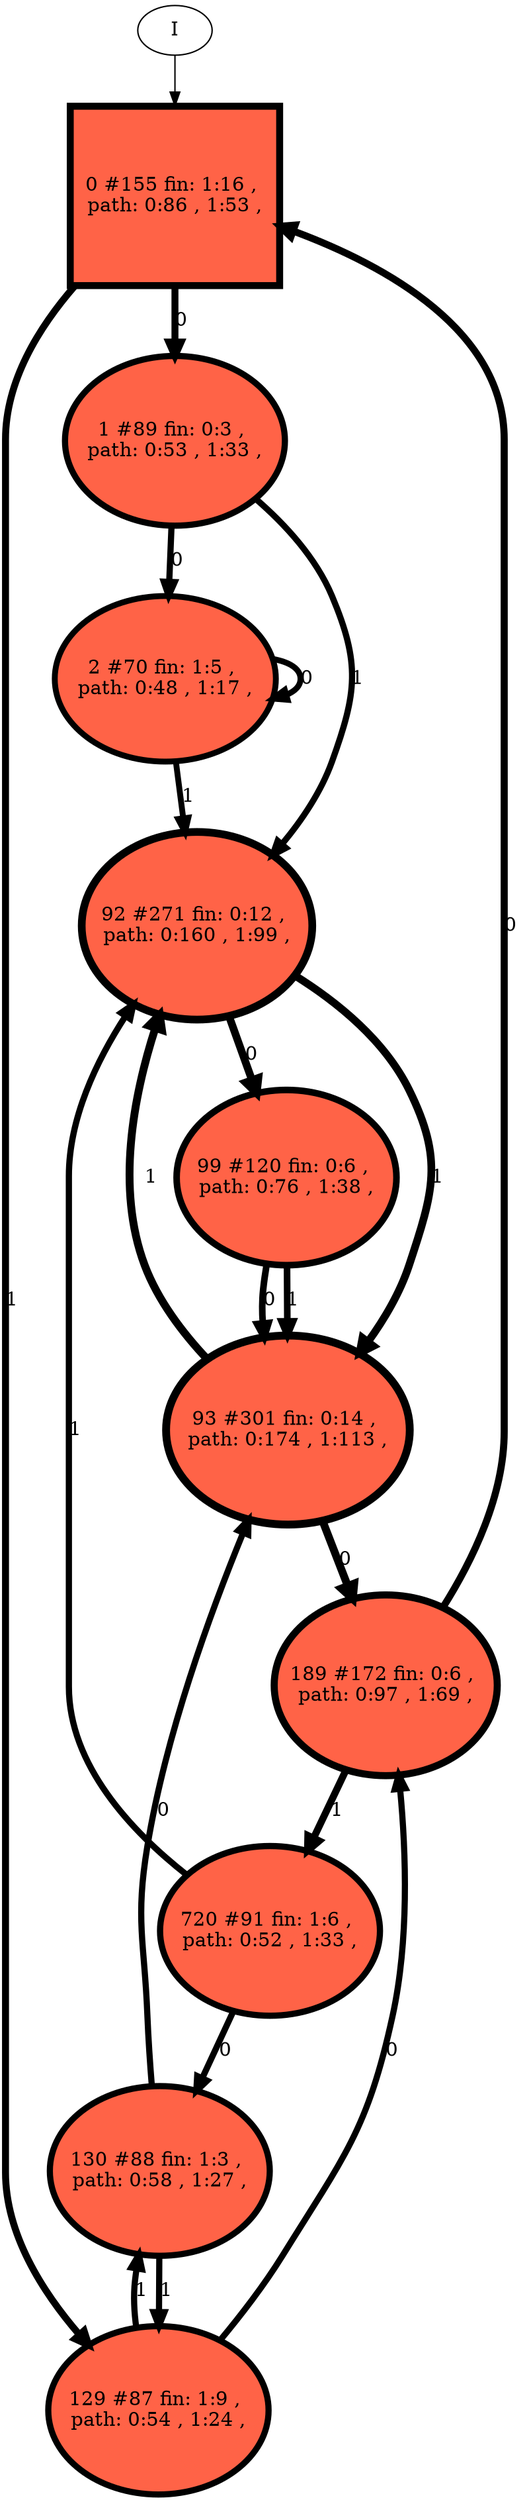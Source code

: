 // produced with flexfringe // 
digraph DFA {
	0 [label="root" shape=box];
		I -> 0;
	0 [ label="0 #155 fin: 1:16 , 
 path: 0:86 , 1:53 , " , style=filled, fillcolor="tomato", width=1.80003, height=1.80003, penwidth=5.04986];
		0 -> 1 [label="0 " , penwidth=5.04986 ];
		0 -> 129 [label="1 " , penwidth=5.04986 ];
	1 [ label="1 #89 fin: 0:3 , 
 path: 0:53 , 1:33 , " , style=filled, fillcolor="tomato", width=1.70471, height=1.70471, penwidth=4.49981];
		1 -> 2 [label="0 " , penwidth=4.49981 ];
		1 -> 92 [label="1 " , penwidth=4.49981 ];
	129 [ label="129 #87 fin: 1:9 , 
 path: 0:54 , 1:24 , " , style=filled, fillcolor="tomato", width=1.70062, height=1.70062, penwidth=4.47734];
		129 -> 189 [label="0 " , penwidth=4.47734 ];
		129 -> 130 [label="1 " , penwidth=4.47734 ];
	2 [ label="2 #70 fin: 1:5 , 
 path: 0:48 , 1:17 , " , style=filled, fillcolor="tomato", width=1.66064, height=1.66064, penwidth=4.26268];
		2 -> 2 [label="0 " , penwidth=4.26268 ];
		2 -> 92 [label="1 " , penwidth=4.26268 ];
	92 [ label="92 #271 fin: 0:12 , 
 path: 0:160 , 1:99 , " , style=filled, fillcolor="tomato", width=1.88795, height=1.88795, penwidth=5.6058];
		92 -> 99 [label="0 " , penwidth=5.6058 ];
		92 -> 93 [label="1 " , penwidth=5.6058 ];
	189 [ label="189 #172 fin: 0:6 , 
 path: 0:97 , 1:69 , " , style=filled, fillcolor="tomato", width=1.81699, height=1.81699, penwidth=5.15329];
		189 -> 0 [label="0 " , penwidth=5.15329 ];
		189 -> 720 [label="1 " , penwidth=5.15329 ];
	130 [ label="130 #88 fin: 1:3 , 
 path: 0:58 , 1:27 , " , style=filled, fillcolor="tomato", width=1.70268, height=1.70268, penwidth=4.48864];
		130 -> 93 [label="0 " , penwidth=4.48864 ];
		130 -> 129 [label="1 " , penwidth=4.48864 ];
	99 [ label="99 #120 fin: 0:6 , 
 path: 0:76 , 1:38 , " , style=filled, fillcolor="tomato", width=1.75713, height=1.75713, penwidth=4.79579];
		99 -> 93 [label="0 " , penwidth=4.79579 ];
		99 -> 93 [label="1 " , penwidth=4.79579 ];
	93 [ label="93 #301 fin: 0:14 , 
 path: 0:174 , 1:113 , " , style=filled, fillcolor="tomato", width=1.90366, height=1.90366, penwidth=5.71043];
		93 -> 189 [label="0 " , penwidth=5.71043 ];
		93 -> 92 [label="1 " , penwidth=5.71043 ];
	720 [ label="720 #91 fin: 1:6 , 
 path: 0:52 , 1:33 , " , style=filled, fillcolor="tomato", width=1.7087, height=1.7087, penwidth=4.52179];
		720 -> 130 [label="0 " , penwidth=4.52179 ];
		720 -> 92 [label="1 " , penwidth=4.52179 ];
}
